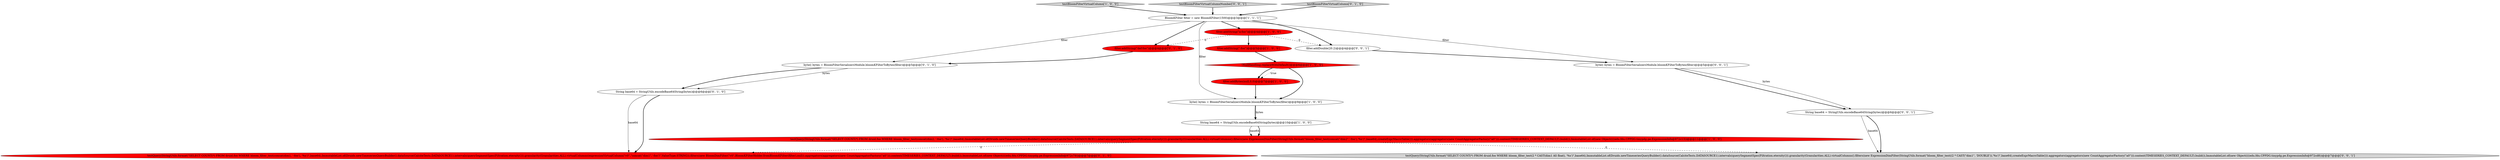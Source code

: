 digraph {
7 [style = filled, label = "BloomKFilter filter = new BloomKFilter(1500)@@@3@@@['1', '1', '1']", fillcolor = white, shape = ellipse image = "AAA0AAABBB1BBB"];
11 [style = filled, label = "String base64 = StringUtils.encodeBase64String(bytes)@@@6@@@['0', '1', '0']", fillcolor = white, shape = ellipse image = "AAA0AAABBB2BBB"];
10 [style = filled, label = "byte(( bytes = BloomFilterSerializersModule.bloomKFilterToBytes(filter)@@@5@@@['0', '1', '0']", fillcolor = white, shape = ellipse image = "AAA0AAABBB2BBB"];
4 [style = filled, label = "testBloomFilterVirtualColumn['1', '0', '0']", fillcolor = lightgray, shape = diamond image = "AAA0AAABBB1BBB"];
14 [style = filled, label = "testQuery(StringUtils.format(\"SELECT COUNT(*) FROM druid.foo WHERE bloom_filter_test(2 * CAST(dim1 AS float), '%s')\",base64),ImmutableList.of(Druids.newTimeseriesQueryBuilder().dataSource(CalciteTests.DATASOURCE1).intervals(querySegmentSpec(Filtration.eternity())).granularity(Granularities.ALL).virtualColumns().filters(new ExpressionDimFilter(StringUtils.format(\"bloom_filter_test((2 * CAST(\"dim1\", 'DOUBLE')),'%s')\",base64),createExprMacroTable())).aggregators(aggregators(new CountAggregatorFactory(\"a0\"))).context(TIMESERIES_CONTEXT_DEFAULT).build()),ImmutableList.of(new Object((((edu.fdu.CPPDG.tinypdg.pe.ExpressionInfo@972cd8))@@@7@@@['0', '0', '1']", fillcolor = lightgray, shape = ellipse image = "AAA0AAABBB3BBB"];
15 [style = filled, label = "String base64 = StringUtils.encodeBase64String(bytes)@@@6@@@['0', '0', '1']", fillcolor = white, shape = ellipse image = "AAA0AAABBB3BBB"];
0 [style = filled, label = "filter.addString(\"a-foo\")@@@4@@@['1', '0', '0']", fillcolor = red, shape = ellipse image = "AAA1AAABBB1BBB"];
9 [style = filled, label = "filter.addString(\"def-foo\")@@@4@@@['0', '1', '0']", fillcolor = red, shape = ellipse image = "AAA1AAABBB2BBB"];
2 [style = filled, label = "String base64 = StringUtils.encodeBase64String(bytes)@@@10@@@['1', '0', '0']", fillcolor = white, shape = ellipse image = "AAA0AAABBB1BBB"];
17 [style = filled, label = "testBloomFilterVirtualColumnNumber['0', '0', '1']", fillcolor = lightgray, shape = diamond image = "AAA0AAABBB3BBB"];
12 [style = filled, label = "testBloomFilterVirtualColumn['0', '1', '0']", fillcolor = lightgray, shape = diamond image = "AAA0AAABBB2BBB"];
18 [style = filled, label = "filter.addDouble(20.2)@@@4@@@['0', '0', '1']", fillcolor = white, shape = ellipse image = "AAA0AAABBB3BBB"];
3 [style = filled, label = "filter.addString(\"-foo\")@@@5@@@['1', '0', '0']", fillcolor = red, shape = ellipse image = "AAA1AAABBB1BBB"];
5 [style = filled, label = "testQuery(StringUtils.format(\"SELECT COUNT(*) FROM druid.foo WHERE bloom_filter_test(concat(dim2, '-foo'), '%s')\",base64),ImmutableList.of(Druids.newTimeseriesQueryBuilder().dataSource(CalciteTests.DATASOURCE1).intervals(querySegmentSpec(Filtration.eternity())).granularity(Granularities.ALL).virtualColumns().filters(new ExpressionDimFilter(StringUtils.format(\"bloom_filter_test(concat(\"dim2\",'-foo'),'%s')\",base64),createExprMacroTable())).aggregators(aggregators(new CountAggregatorFactory(\"a0\"))).context(TIMESERIES_CONTEXT_DEFAULT).build()),ImmutableList.of(new Object((((edu.fdu.CPPDG.tinypdg.pe.ExpressionInfo@972c13))@@@11@@@['1', '0', '0']", fillcolor = red, shape = ellipse image = "AAA1AAABBB1BBB"];
8 [style = filled, label = "filter.addBytes(null,0,0)@@@7@@@['1', '0', '0']", fillcolor = red, shape = ellipse image = "AAA1AAABBB1BBB"];
16 [style = filled, label = "byte(( bytes = BloomFilterSerializersModule.bloomKFilterToBytes(filter)@@@5@@@['0', '0', '1']", fillcolor = white, shape = ellipse image = "AAA0AAABBB3BBB"];
6 [style = filled, label = "byte(( bytes = BloomFilterSerializersModule.bloomKFilterToBytes(filter)@@@9@@@['1', '0', '0']", fillcolor = white, shape = ellipse image = "AAA0AAABBB1BBB"];
1 [style = filled, label = "!NullHandling.replaceWithDefault()@@@6@@@['1', '0', '0']", fillcolor = red, shape = diamond image = "AAA1AAABBB1BBB"];
13 [style = filled, label = "testQuery(StringUtils.format(\"SELECT COUNT(*) FROM druid.foo WHERE bloom_filter_test(concat(dim1, '-foo'), '%s')\",base64),ImmutableList.of(Druids.newTimeseriesQueryBuilder().dataSource(CalciteTests.DATASOURCE1).intervals(querySegmentSpec(Filtration.eternity())).granularity(Granularities.ALL).virtualColumns(expressionVirtualColumn(\"v0\",\"concat(\"dim1\",'-foo')\",ValueType.STRING)).filters(new BloomDimFilter(\"v0\",BloomKFilterHolder.fromBloomKFilter(filter),null)).aggregators(aggregators(new CountAggregatorFactory(\"a0\"))).context(TIMESERIES_CONTEXT_DEFAULT).build()),ImmutableList.of(new Object((((edu.fdu.CPPDG.tinypdg.pe.ExpressionInfo@972c79))@@@7@@@['0', '1', '0']", fillcolor = red, shape = ellipse image = "AAA1AAABBB2BBB"];
5->13 [style = dashed, label="0"];
0->3 [style = bold, label=""];
16->15 [style = bold, label=""];
5->14 [style = dashed, label="0"];
1->8 [style = bold, label=""];
10->11 [style = solid, label="bytes"];
3->1 [style = bold, label=""];
15->14 [style = bold, label=""];
7->0 [style = bold, label=""];
8->6 [style = bold, label=""];
9->10 [style = bold, label=""];
12->7 [style = bold, label=""];
4->7 [style = bold, label=""];
16->15 [style = solid, label="bytes"];
7->6 [style = solid, label="filter"];
6->2 [style = bold, label=""];
7->16 [style = solid, label="filter"];
17->7 [style = bold, label=""];
7->9 [style = bold, label=""];
11->13 [style = solid, label="base64"];
1->6 [style = bold, label=""];
6->2 [style = solid, label="bytes"];
11->13 [style = bold, label=""];
7->10 [style = solid, label="filter"];
1->8 [style = dotted, label="true"];
7->18 [style = bold, label=""];
0->18 [style = dashed, label="0"];
15->14 [style = solid, label="base64"];
2->5 [style = solid, label="base64"];
0->9 [style = dashed, label="0"];
2->5 [style = bold, label=""];
10->11 [style = bold, label=""];
18->16 [style = bold, label=""];
}

